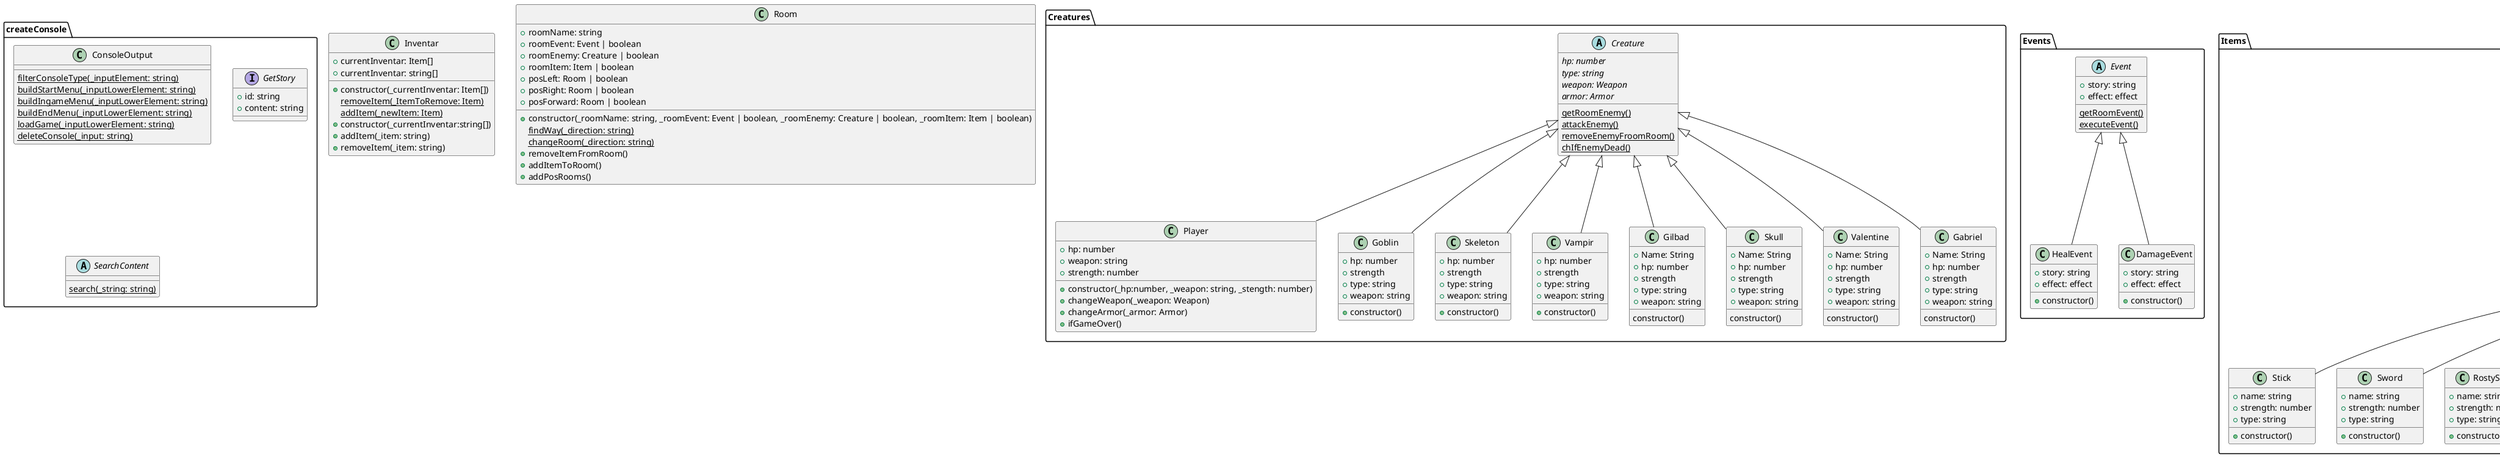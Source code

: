 @startuml Textadventure

namespace createConsole {
  class ConsoleOutput {
    {static} filterConsoleType(_inputElement: string)
    {static} buildStartMenu(_inputLowerElement: string)
    {static} buildIngameMenu(_inputLowerElement: string)
    {static} buildEndMenu(_inputLowerElement: string)
    {static} loadGame(_inputLowerElement: string)
    {static} deleteConsole(_input: string)
  }
  interface GetStory {
    + id: string
    + content: string
  }
  abstract class SearchContent {
    {static}search(_string: string)
  }
}

namespace Creatures {
  abstract class Creature {
    {abstract}hp: number
    {abstract}type: string
    {abstract}weapon: Weapon
    {abstract}armor: Armor

    {static}getRoomEnemy()
    {static}attackEnemy()
    {static}removeEnemyFroomRoom()
    {static}chIfEnemyDead()
  }

  class Player extends Creature {
    + hp: number
    + weapon: string
    + strength: number
    + constructor(_hp:number, _weapon: string, _stength: number)
    + changeWeapon(_weapon: Weapon)
    + changeArmor(_armor: Armor)
    + ifGameOver()
  }

  class Goblin extends Creature {
    + hp: number
    + strength
    + type: string
    + weapon: string
    + constructor()
  }

  class Skeleton extends Creature {
    + hp: number
    + strength
    + type: string
    + weapon: string
    + constructor()
  }

  class Vampir extends Creature {
    + hp: number
    + strength
    + type: string
    + weapon: string
    + constructor()
  }

  class Gilbad extends Creature {
    + Name: String
    + hp: number
    + strength
    + type: string
    + weapon: string
    constructor()
  }
  class Skull extends Creature {
    + Name: String
    + hp: number
    + strength
    + type: string
    + weapon: string
    constructor()
  }
  class Valentine extends Creature {
    + Name: String
    + hp: number
    + strength
    + type: string
    + weapon: string
    constructor()
  }
  class Gabriel extends Creature {
    + Name: String
    + hp: number
    + strength
    + type: string
    + weapon: string
    constructor()
  }
}

namespace Events {
  abstract class Event {
    + story: string
    + effect: effect

    {static} getRoomEvent()
    {static} executeEvent()
  }

  class HealEvent extends Event {
    + story: string
    + effect: effect
    + constructor()
  }

  class DamageEvent extends Event {
    + story: string
    + effect: effect
    + constructor()
  }
}

namespace Items {
  abstract class Item {
    + name: string
    + type: string

    {static} getRoomItem()
    {static} checkRoomItem()
  }

  abstract class Weapon extends Item {
    + type: string
    + strength: number
    + type: string
  }

  class Stick extends Weapon {
    + name: string
    + strength: number
    + type: string
    + constructor()
  }
  class Sword extends Weapon {
    + name: string
    + strength: number
    + type: string
    + constructor()
  }
  class RostySword extends Weapon {
    + name: string
    + strength: number
    + type: string
    + constructor()
  }
  class NobleSword extends Weapon {
    + name: string
    + strength: number
    + type: string
    + constructor()
  }
  class BastardSword extends Weapon {
    + name: string
    + strength: number
    + type: string
    + constructor()
  }
  class LongSword extends Weapon {
    + name: string
    + strength: number
    + type: string
    + constructor()
  }
  class Mace extends Weapon {
    + name: string
    + strength: number
    + type: string
    + constructor()
  }
  class HolySword extends Weapon {
    + name: string
    + strength: number
    + type: string
    + constructor()
  }

  abstract class Armor extends Item {
    + type: string
    + defense: number
    + type: string
  }

  class Clothing extends Armor {
    + name: string
    + defense: number
    + type: string
    + constructor()
  }

  class LeatherClothing extends Armor {
    + name: string
    + defense: number
    + type: string
    + constructor()
  }

  class Woodarmor extends Armor {
    + name: string
    + defense: number
    + type: string
    + constructor()
  }

  class PlateArmor extends Armor {
    + name: string
    + defense: number
    + type: string
    + constructor()
  }

  class HolyArmor extends Armor {
    + name: string
    + defense: number
    + type: string
    + constructor()
  }

  class HealPortion extends Item {
    + name: string
    + type: string
    + constructor()
    {static} useHealPortion()
  }
  class Incendiary extends Item {
    + name: string
    + type: string
    + constructor()
    {static} useIncendiary()
  }

}
class Inventar {
  + currentInventar: Item[]
  + constructor(_currentInventar: Item[])
  {static} removeItem(_ItemToRemove: Item)
  {static} addItem(_newItem: Item)
}

class Inventar {
  + currentInventar: string[]
  + constructor(_currentInventar:string[])
  + addItem(_item: string)
  + removeItem(_item: string)
}

class Room {
  + roomName: string
  + roomEvent: Event | boolean
  + roomEnemy: Creature | boolean
  + roomItem: Item | boolean
  + posLeft: Room | boolean
  + posRight: Room | boolean
  + posForward: Room | boolean
  + constructor(_roomName: string, _roomEvent: Event | boolean, _roomEnemy: Creature | boolean, _roomItem: Item | boolean)
  {static} findWay(_direction: string)
  {static} changeRoom(_direction: string)
  + removeItemFromRoom()
  + addItemToRoom()
  + addPosRooms()
}
namespace SaveLoad {
  class GenerateSaveFile {
    + currentRoomName: string
    + currentWeapon: Weapon
    + currentArmor: Armor
    + currentinventory: Inventar
    + currentHP: number
    + currentEvent: Event | boolean
    + currentItem: Item | boolean

    + constructor()
  }
  class SaveLoad {
    {static} saveGame()
    {static} roomNameToRoom()
    {static} loadGame()
  }
}
@enduml
